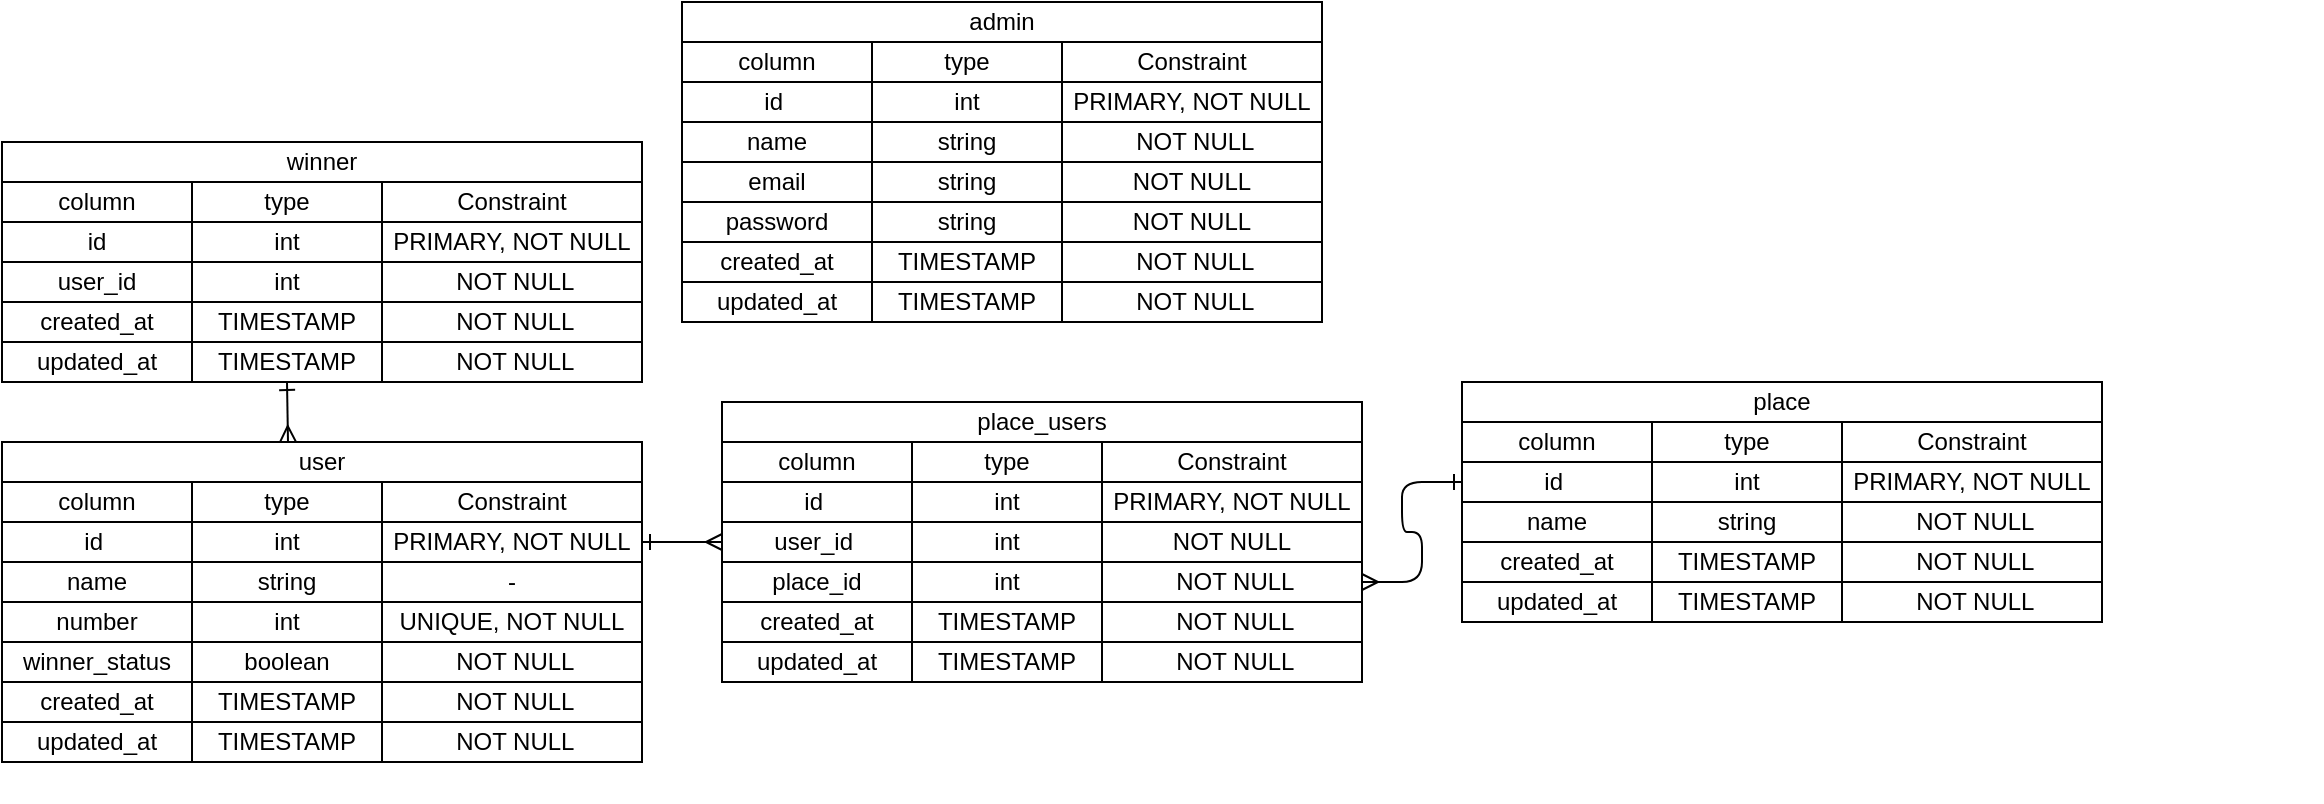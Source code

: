 <mxfile>
    <diagram id="RN6SLA3WcXW83YYb-3Je" name="ページ1">
        <mxGraphModel dx="1175" dy="850" grid="1" gridSize="10" guides="1" tooltips="1" connect="1" arrows="1" fold="1" page="1" pageScale="1" pageWidth="3300" pageHeight="4681" math="0" shadow="0">
            <root>
                <mxCell id="0"/>
                <mxCell id="1" parent="0"/>
                <mxCell id="75" value="" style="group" parent="1" vertex="1" connectable="0">
                    <mxGeometry x="340" y="270" width="320" height="180" as="geometry"/>
                </mxCell>
                <mxCell id="35" value="" style="group" parent="75" vertex="1" connectable="0">
                    <mxGeometry y="20" width="320" height="160" as="geometry"/>
                </mxCell>
                <mxCell id="28" value="" style="group" parent="35" vertex="1" connectable="0">
                    <mxGeometry width="320" height="140" as="geometry"/>
                </mxCell>
                <mxCell id="26" value="" style="group" parent="28" vertex="1" connectable="0">
                    <mxGeometry width="320" height="140" as="geometry"/>
                </mxCell>
                <mxCell id="3" value="id&amp;nbsp;" style="whiteSpace=wrap;html=1;" parent="26" vertex="1">
                    <mxGeometry y="20" width="95" height="20" as="geometry"/>
                </mxCell>
                <mxCell id="5" value="name" style="whiteSpace=wrap;html=1;" parent="26" vertex="1">
                    <mxGeometry y="40" width="95" height="20" as="geometry"/>
                </mxCell>
                <mxCell id="6" value="string" style="whiteSpace=wrap;html=1;" parent="26" vertex="1">
                    <mxGeometry x="95" y="40" width="95" height="20" as="geometry"/>
                </mxCell>
                <mxCell id="4" value="int" style="whiteSpace=wrap;html=1;" parent="26" vertex="1">
                    <mxGeometry x="95" y="20" width="95" height="20" as="geometry"/>
                </mxCell>
                <mxCell id="61" value="-" style="whiteSpace=wrap;html=1;" parent="26" vertex="1">
                    <mxGeometry x="190" y="40" width="130" height="20" as="geometry"/>
                </mxCell>
                <mxCell id="67" value="column" style="whiteSpace=wrap;html=1;" parent="26" vertex="1">
                    <mxGeometry width="95" height="20" as="geometry"/>
                </mxCell>
                <mxCell id="68" value="type" style="whiteSpace=wrap;html=1;" parent="26" vertex="1">
                    <mxGeometry x="95" width="95" height="20" as="geometry"/>
                </mxCell>
                <mxCell id="69" value="Constraint" style="whiteSpace=wrap;html=1;" parent="26" vertex="1">
                    <mxGeometry x="190" width="130" height="20" as="geometry"/>
                </mxCell>
                <mxCell id="24" value="winner_status" style="whiteSpace=wrap;html=1;" parent="26" vertex="1">
                    <mxGeometry y="80" width="95" height="20" as="geometry"/>
                </mxCell>
                <mxCell id="25" value="boolean" style="whiteSpace=wrap;html=1;" parent="26" vertex="1">
                    <mxGeometry x="95" y="80" width="95" height="20" as="geometry"/>
                </mxCell>
                <mxCell id="65" value="&amp;nbsp;NOT NULL" style="whiteSpace=wrap;html=1;" parent="26" vertex="1">
                    <mxGeometry x="190" y="100" width="130" height="20" as="geometry"/>
                </mxCell>
                <mxCell id="31" value="created_at" style="whiteSpace=wrap;html=1;" parent="26" vertex="1">
                    <mxGeometry y="100" width="95" height="20" as="geometry"/>
                </mxCell>
                <mxCell id="32" value="TIMESTAMP" style="whiteSpace=wrap;html=1;" parent="26" vertex="1">
                    <mxGeometry x="95" y="100" width="95" height="20" as="geometry"/>
                </mxCell>
                <mxCell id="33" value="updated_at" style="whiteSpace=wrap;html=1;" parent="26" vertex="1">
                    <mxGeometry y="120" width="95" height="20" as="geometry"/>
                </mxCell>
                <mxCell id="34" value="&lt;span&gt;TIMESTAMP&lt;/span&gt;" style="whiteSpace=wrap;html=1;" parent="26" vertex="1">
                    <mxGeometry x="95" y="120" width="95" height="20" as="geometry"/>
                </mxCell>
                <mxCell id="64" value="&amp;nbsp;NOT NULL" style="whiteSpace=wrap;html=1;" parent="26" vertex="1">
                    <mxGeometry x="190" y="80" width="130" height="20" as="geometry"/>
                </mxCell>
                <mxCell id="66" value="&amp;nbsp;NOT NULL" style="whiteSpace=wrap;html=1;" parent="26" vertex="1">
                    <mxGeometry x="190" y="120" width="130" height="20" as="geometry"/>
                </mxCell>
                <mxCell id="72" value="number" style="whiteSpace=wrap;html=1;" parent="35" vertex="1">
                    <mxGeometry y="60" width="95" height="20" as="geometry"/>
                </mxCell>
                <mxCell id="73" value="int" style="whiteSpace=wrap;html=1;" parent="35" vertex="1">
                    <mxGeometry x="95" y="60" width="95" height="20" as="geometry"/>
                </mxCell>
                <mxCell id="74" value="UNIQUE, NOT NULL" style="whiteSpace=wrap;html=1;" parent="35" vertex="1">
                    <mxGeometry x="190" y="60" width="130" height="20" as="geometry"/>
                </mxCell>
                <mxCell id="59" value="PRIMARY, NOT NULL" style="whiteSpace=wrap;html=1;" parent="75" vertex="1">
                    <mxGeometry x="190" y="40" width="130" height="20" as="geometry"/>
                </mxCell>
                <mxCell id="2" value="user" style="whiteSpace=wrap;html=1;" parent="75" vertex="1">
                    <mxGeometry width="320" height="20" as="geometry"/>
                </mxCell>
                <mxCell id="77" value="" style="group" parent="1" vertex="1" connectable="0">
                    <mxGeometry x="1180" y="240" width="320" height="180" as="geometry"/>
                </mxCell>
                <mxCell id="78" value="" style="group" parent="77" vertex="1" connectable="0">
                    <mxGeometry y="20" width="320" height="160" as="geometry"/>
                </mxCell>
                <mxCell id="133" value="" style="group" parent="78" vertex="1" connectable="0">
                    <mxGeometry x="-110" width="320" height="120" as="geometry"/>
                </mxCell>
                <mxCell id="79" value="" style="group" parent="133" vertex="1" connectable="0">
                    <mxGeometry width="320" height="120" as="geometry"/>
                </mxCell>
                <mxCell id="80" value="" style="group" parent="79" vertex="1" connectable="0">
                    <mxGeometry width="320" height="120" as="geometry"/>
                </mxCell>
                <mxCell id="81" value="id&amp;nbsp;" style="whiteSpace=wrap;html=1;" parent="80" vertex="1">
                    <mxGeometry y="20" width="95" height="20" as="geometry"/>
                </mxCell>
                <mxCell id="82" value="name" style="whiteSpace=wrap;html=1;" parent="80" vertex="1">
                    <mxGeometry y="40" width="95" height="20" as="geometry"/>
                </mxCell>
                <mxCell id="86" value="column" style="whiteSpace=wrap;html=1;" parent="80" vertex="1">
                    <mxGeometry width="95" height="20" as="geometry"/>
                </mxCell>
                <mxCell id="98" value="created_at" style="whiteSpace=wrap;html=1;" parent="80" vertex="1">
                    <mxGeometry y="60" width="95" height="20" as="geometry"/>
                </mxCell>
                <mxCell id="100" value="updated_at" style="whiteSpace=wrap;html=1;" parent="80" vertex="1">
                    <mxGeometry y="80" width="95" height="20" as="geometry"/>
                </mxCell>
                <mxCell id="132" value="" style="group" parent="80" vertex="1" connectable="0">
                    <mxGeometry x="95" width="225" height="120" as="geometry"/>
                </mxCell>
                <mxCell id="83" value="string" style="whiteSpace=wrap;html=1;" parent="132" vertex="1">
                    <mxGeometry y="40" width="95" height="20" as="geometry"/>
                </mxCell>
                <mxCell id="84" value="int" style="whiteSpace=wrap;html=1;" parent="132" vertex="1">
                    <mxGeometry y="20" width="95" height="20" as="geometry"/>
                </mxCell>
                <mxCell id="85" value="&amp;nbsp;NOT NULL" style="whiteSpace=wrap;html=1;" parent="132" vertex="1">
                    <mxGeometry x="95" y="40" width="130" height="20" as="geometry"/>
                </mxCell>
                <mxCell id="87" value="type" style="whiteSpace=wrap;html=1;" parent="132" vertex="1">
                    <mxGeometry width="95" height="20" as="geometry"/>
                </mxCell>
                <mxCell id="88" value="Constraint" style="whiteSpace=wrap;html=1;" parent="132" vertex="1">
                    <mxGeometry x="95" width="130" height="20" as="geometry"/>
                </mxCell>
                <mxCell id="96" value="&amp;nbsp;NOT NULL" style="whiteSpace=wrap;html=1;" parent="132" vertex="1">
                    <mxGeometry x="95" y="60" width="130" height="20" as="geometry"/>
                </mxCell>
                <mxCell id="99" value="TIMESTAMP" style="whiteSpace=wrap;html=1;" parent="132" vertex="1">
                    <mxGeometry y="60" width="95" height="20" as="geometry"/>
                </mxCell>
                <mxCell id="101" value="&lt;span&gt;TIMESTAMP&lt;/span&gt;" style="whiteSpace=wrap;html=1;" parent="132" vertex="1">
                    <mxGeometry y="80" width="95" height="20" as="geometry"/>
                </mxCell>
                <mxCell id="103" value="&amp;nbsp;NOT NULL" style="whiteSpace=wrap;html=1;" parent="132" vertex="1">
                    <mxGeometry x="95" y="80" width="130" height="20" as="geometry"/>
                </mxCell>
                <mxCell id="104" value="PRIMARY, NOT NULL" style="whiteSpace=wrap;html=1;" parent="78" vertex="1">
                    <mxGeometry x="80" y="20" width="130" height="20" as="geometry"/>
                </mxCell>
                <mxCell id="105" value="place" style="whiteSpace=wrap;html=1;" parent="78" vertex="1">
                    <mxGeometry x="-110" y="-20" width="320" height="20" as="geometry"/>
                </mxCell>
                <mxCell id="106" value="" style="group" parent="1" vertex="1" connectable="0">
                    <mxGeometry x="680" y="50" width="320" height="190" as="geometry"/>
                </mxCell>
                <mxCell id="107" value="" style="group" parent="106" vertex="1" connectable="0">
                    <mxGeometry y="20" width="320" height="170" as="geometry"/>
                </mxCell>
                <mxCell id="191" value="" style="group" vertex="1" connectable="0" parent="107">
                    <mxGeometry width="320" height="140" as="geometry"/>
                </mxCell>
                <mxCell id="108" value="" style="group" parent="191" vertex="1" connectable="0">
                    <mxGeometry width="320" height="140" as="geometry"/>
                </mxCell>
                <mxCell id="109" value="" style="group" parent="108" vertex="1" connectable="0">
                    <mxGeometry width="320" height="140" as="geometry"/>
                </mxCell>
                <mxCell id="110" value="id&amp;nbsp;" style="whiteSpace=wrap;html=1;" parent="109" vertex="1">
                    <mxGeometry y="20" width="95" height="20" as="geometry"/>
                </mxCell>
                <mxCell id="111" value="name" style="whiteSpace=wrap;html=1;" parent="109" vertex="1">
                    <mxGeometry y="40" width="95" height="20" as="geometry"/>
                </mxCell>
                <mxCell id="112" value="string" style="whiteSpace=wrap;html=1;" parent="109" vertex="1">
                    <mxGeometry x="95" y="40" width="95" height="20" as="geometry"/>
                </mxCell>
                <mxCell id="113" value="int" style="whiteSpace=wrap;html=1;" parent="109" vertex="1">
                    <mxGeometry x="95" y="20" width="95" height="20" as="geometry"/>
                </mxCell>
                <mxCell id="114" value="&amp;nbsp;NOT NULL" style="whiteSpace=wrap;html=1;" parent="109" vertex="1">
                    <mxGeometry x="190" y="40" width="130" height="20" as="geometry"/>
                </mxCell>
                <mxCell id="115" value="column" style="whiteSpace=wrap;html=1;" parent="109" vertex="1">
                    <mxGeometry width="95" height="20" as="geometry"/>
                </mxCell>
                <mxCell id="116" value="type" style="whiteSpace=wrap;html=1;" parent="109" vertex="1">
                    <mxGeometry x="95" width="95" height="20" as="geometry"/>
                </mxCell>
                <mxCell id="117" value="Constraint" style="whiteSpace=wrap;html=1;" parent="109" vertex="1">
                    <mxGeometry x="190" width="130" height="20" as="geometry"/>
                </mxCell>
                <mxCell id="129" value="password" style="whiteSpace=wrap;html=1;" parent="109" vertex="1">
                    <mxGeometry y="80" width="95" height="20" as="geometry"/>
                </mxCell>
                <mxCell id="130" value="string" style="whiteSpace=wrap;html=1;" parent="109" vertex="1">
                    <mxGeometry x="95" y="80" width="95" height="20" as="geometry"/>
                </mxCell>
                <mxCell id="131" value="NOT NULL" style="whiteSpace=wrap;html=1;" parent="109" vertex="1">
                    <mxGeometry x="190" y="80" width="130" height="20" as="geometry"/>
                </mxCell>
                <mxCell id="121" value="updated_at" style="whiteSpace=wrap;html=1;" parent="109" vertex="1">
                    <mxGeometry y="120" width="95" height="20" as="geometry"/>
                </mxCell>
                <mxCell id="122" value="&lt;span&gt;TIMESTAMP&lt;/span&gt;" style="whiteSpace=wrap;html=1;" parent="109" vertex="1">
                    <mxGeometry x="95" y="120" width="95" height="20" as="geometry"/>
                </mxCell>
                <mxCell id="123" value="&amp;nbsp;NOT NULL" style="whiteSpace=wrap;html=1;" parent="109" vertex="1">
                    <mxGeometry x="190" y="120" width="130" height="20" as="geometry"/>
                </mxCell>
                <mxCell id="118" value="&amp;nbsp;NOT NULL" style="whiteSpace=wrap;html=1;" parent="109" vertex="1">
                    <mxGeometry x="190" y="100" width="130" height="20" as="geometry"/>
                </mxCell>
                <mxCell id="119" value="created_at" style="whiteSpace=wrap;html=1;" parent="109" vertex="1">
                    <mxGeometry y="100" width="95" height="20" as="geometry"/>
                </mxCell>
                <mxCell id="120" value="TIMESTAMP" style="whiteSpace=wrap;html=1;" parent="109" vertex="1">
                    <mxGeometry x="95" y="100" width="95" height="20" as="geometry"/>
                </mxCell>
                <mxCell id="124" value="email" style="whiteSpace=wrap;html=1;" parent="191" vertex="1">
                    <mxGeometry y="60" width="95" height="20" as="geometry"/>
                </mxCell>
                <mxCell id="125" value="string" style="whiteSpace=wrap;html=1;" parent="191" vertex="1">
                    <mxGeometry x="95" y="60" width="95" height="20" as="geometry"/>
                </mxCell>
                <mxCell id="126" value="NOT NULL" style="whiteSpace=wrap;html=1;" parent="191" vertex="1">
                    <mxGeometry x="190" y="60" width="130" height="20" as="geometry"/>
                </mxCell>
                <mxCell id="127" value="PRIMARY, NOT NULL" style="whiteSpace=wrap;html=1;" parent="106" vertex="1">
                    <mxGeometry x="190" y="40" width="130" height="20" as="geometry"/>
                </mxCell>
                <mxCell id="128" value="admin" style="whiteSpace=wrap;html=1;" parent="106" vertex="1">
                    <mxGeometry width="320" height="20" as="geometry"/>
                </mxCell>
                <mxCell id="135" value="" style="group" parent="1" vertex="1" connectable="0">
                    <mxGeometry x="700" y="250" width="325" height="180" as="geometry"/>
                </mxCell>
                <mxCell id="136" value="" style="group" connectable="0" vertex="1" parent="135">
                    <mxGeometry y="20" width="325" height="160" as="geometry"/>
                </mxCell>
                <mxCell id="137" value="" style="group" connectable="0" vertex="1" parent="136">
                    <mxGeometry width="325" height="120" as="geometry"/>
                </mxCell>
                <mxCell id="138" value="" style="group" connectable="0" vertex="1" parent="137">
                    <mxGeometry width="325" height="120" as="geometry"/>
                </mxCell>
                <mxCell id="139" value="" style="group" connectable="0" vertex="1" parent="138">
                    <mxGeometry width="325" height="120" as="geometry"/>
                </mxCell>
                <mxCell id="140" value="user_id&amp;nbsp;" style="whiteSpace=wrap;html=1;" vertex="1" parent="139">
                    <mxGeometry y="40" width="95" height="20" as="geometry"/>
                </mxCell>
                <mxCell id="141" value="place_id" style="whiteSpace=wrap;html=1;" vertex="1" parent="139">
                    <mxGeometry y="60" width="95" height="20" as="geometry"/>
                </mxCell>
                <mxCell id="142" value="column" style="whiteSpace=wrap;html=1;" vertex="1" parent="139">
                    <mxGeometry width="95" height="20" as="geometry"/>
                </mxCell>
                <mxCell id="143" value="created_at" style="whiteSpace=wrap;html=1;" vertex="1" parent="139">
                    <mxGeometry y="80" width="95" height="20" as="geometry"/>
                </mxCell>
                <mxCell id="144" value="updated_at" style="whiteSpace=wrap;html=1;" vertex="1" parent="139">
                    <mxGeometry y="100" width="95" height="20" as="geometry"/>
                </mxCell>
                <mxCell id="145" value="" style="group" connectable="0" vertex="1" parent="139">
                    <mxGeometry x="95" width="230" height="120" as="geometry"/>
                </mxCell>
                <mxCell id="146" value="int" style="whiteSpace=wrap;html=1;" vertex="1" parent="145">
                    <mxGeometry y="60" width="95" height="20" as="geometry"/>
                </mxCell>
                <mxCell id="147" value="int" style="whiteSpace=wrap;html=1;" vertex="1" parent="145">
                    <mxGeometry y="20" width="95" height="20" as="geometry"/>
                </mxCell>
                <mxCell id="148" value="&amp;nbsp;NOT NULL" style="whiteSpace=wrap;html=1;" vertex="1" parent="145">
                    <mxGeometry x="95" y="60" width="130" height="20" as="geometry"/>
                </mxCell>
                <mxCell id="149" value="type" style="whiteSpace=wrap;html=1;" vertex="1" parent="145">
                    <mxGeometry width="95" height="20" as="geometry"/>
                </mxCell>
                <mxCell id="150" value="Constraint" style="whiteSpace=wrap;html=1;" vertex="1" parent="145">
                    <mxGeometry x="95" width="130" height="20" as="geometry"/>
                </mxCell>
                <mxCell id="151" value="&amp;nbsp;NOT NULL" style="whiteSpace=wrap;html=1;" vertex="1" parent="145">
                    <mxGeometry x="95" y="80" width="130" height="20" as="geometry"/>
                </mxCell>
                <mxCell id="152" value="TIMESTAMP" style="whiteSpace=wrap;html=1;" vertex="1" parent="145">
                    <mxGeometry y="80" width="95" height="20" as="geometry"/>
                </mxCell>
                <mxCell id="153" value="&lt;span&gt;TIMESTAMP&lt;/span&gt;" style="whiteSpace=wrap;html=1;" vertex="1" parent="145">
                    <mxGeometry y="100" width="95" height="20" as="geometry"/>
                </mxCell>
                <mxCell id="154" value="&amp;nbsp;NOT NULL" style="whiteSpace=wrap;html=1;" vertex="1" parent="145">
                    <mxGeometry x="95" y="100" width="130" height="20" as="geometry"/>
                </mxCell>
                <mxCell id="180" value="int" style="whiteSpace=wrap;html=1;" vertex="1" parent="145">
                    <mxGeometry y="40" width="95" height="20" as="geometry"/>
                </mxCell>
                <mxCell id="182" value="NOT NULL" style="whiteSpace=wrap;html=1;" vertex="1" parent="145">
                    <mxGeometry x="95" y="40" width="130" height="20" as="geometry"/>
                </mxCell>
                <mxCell id="179" value="id&amp;nbsp;" style="whiteSpace=wrap;html=1;" vertex="1" parent="139">
                    <mxGeometry y="20" width="95" height="20" as="geometry"/>
                </mxCell>
                <mxCell id="158" value="PRIMARY, NOT NULL" style="whiteSpace=wrap;html=1;" vertex="1" parent="135">
                    <mxGeometry x="190" y="40" width="130" height="20" as="geometry"/>
                </mxCell>
                <mxCell id="159" value="place_users" style="whiteSpace=wrap;html=1;" vertex="1" parent="135">
                    <mxGeometry width="320" height="20" as="geometry"/>
                </mxCell>
                <mxCell id="163" value="id" style="whiteSpace=wrap;html=1;" vertex="1" parent="1">
                    <mxGeometry x="340" y="160" width="95" height="20" as="geometry"/>
                </mxCell>
                <mxCell id="164" value="user_id" style="whiteSpace=wrap;html=1;" vertex="1" parent="1">
                    <mxGeometry x="340" y="180" width="95" height="20" as="geometry"/>
                </mxCell>
                <mxCell id="165" value="column" style="whiteSpace=wrap;html=1;" vertex="1" parent="1">
                    <mxGeometry x="340" y="140" width="95" height="20" as="geometry"/>
                </mxCell>
                <mxCell id="166" value="created_at" style="whiteSpace=wrap;html=1;" vertex="1" parent="1">
                    <mxGeometry x="340" y="200" width="95" height="20" as="geometry"/>
                </mxCell>
                <mxCell id="167" value="updated_at" style="whiteSpace=wrap;html=1;" vertex="1" parent="1">
                    <mxGeometry x="340" y="220" width="95" height="20" as="geometry"/>
                </mxCell>
                <mxCell id="168" value="int" style="whiteSpace=wrap;html=1;" vertex="1" parent="1">
                    <mxGeometry x="435" y="180" width="95" height="20" as="geometry"/>
                </mxCell>
                <mxCell id="169" value="int" style="whiteSpace=wrap;html=1;" vertex="1" parent="1">
                    <mxGeometry x="435" y="160" width="95" height="20" as="geometry"/>
                </mxCell>
                <mxCell id="170" value="&amp;nbsp;NOT NULL" style="whiteSpace=wrap;html=1;" vertex="1" parent="1">
                    <mxGeometry x="530" y="180" width="130" height="20" as="geometry"/>
                </mxCell>
                <mxCell id="171" value="type" style="whiteSpace=wrap;html=1;" vertex="1" parent="1">
                    <mxGeometry x="435" y="140" width="95" height="20" as="geometry"/>
                </mxCell>
                <mxCell id="172" value="Constraint" style="whiteSpace=wrap;html=1;" vertex="1" parent="1">
                    <mxGeometry x="530" y="140" width="130" height="20" as="geometry"/>
                </mxCell>
                <mxCell id="173" value="&amp;nbsp;NOT NULL" style="whiteSpace=wrap;html=1;" vertex="1" parent="1">
                    <mxGeometry x="530" y="200" width="130" height="20" as="geometry"/>
                </mxCell>
                <mxCell id="174" value="TIMESTAMP" style="whiteSpace=wrap;html=1;" vertex="1" parent="1">
                    <mxGeometry x="435" y="200" width="95" height="20" as="geometry"/>
                </mxCell>
                <mxCell id="189" style="edgeStyle=none;html=1;exitX=0.5;exitY=1;exitDx=0;exitDy=0;startArrow=ERone;startFill=0;endArrow=ERmany;endFill=0;" edge="1" parent="1" source="175">
                    <mxGeometry relative="1" as="geometry">
                        <mxPoint x="483" y="270" as="targetPoint"/>
                    </mxGeometry>
                </mxCell>
                <mxCell id="175" value="&lt;span&gt;TIMESTAMP&lt;/span&gt;" style="whiteSpace=wrap;html=1;" vertex="1" parent="1">
                    <mxGeometry x="435" y="220" width="95" height="20" as="geometry"/>
                </mxCell>
                <mxCell id="176" value="&amp;nbsp;NOT NULL" style="whiteSpace=wrap;html=1;" vertex="1" parent="1">
                    <mxGeometry x="530" y="220" width="130" height="20" as="geometry"/>
                </mxCell>
                <mxCell id="177" value="PRIMARY, NOT NULL" style="whiteSpace=wrap;html=1;" vertex="1" parent="1">
                    <mxGeometry x="530" y="160" width="130" height="20" as="geometry"/>
                </mxCell>
                <mxCell id="178" value="winner" style="whiteSpace=wrap;html=1;" vertex="1" parent="1">
                    <mxGeometry x="340" y="120" width="320" height="20" as="geometry"/>
                </mxCell>
                <mxCell id="185" style="edgeStyle=none;html=1;exitX=1;exitY=0.5;exitDx=0;exitDy=0;entryX=0;entryY=0.5;entryDx=0;entryDy=0;startArrow=ERone;startFill=0;endArrow=ERmany;endFill=0;" edge="1" parent="1" source="59" target="140">
                    <mxGeometry relative="1" as="geometry"/>
                </mxCell>
                <mxCell id="187" style="edgeStyle=entityRelationEdgeStyle;html=1;entryX=0;entryY=0.5;entryDx=0;entryDy=0;startArrow=ERmany;startFill=0;endArrow=ERone;endFill=0;" edge="1" parent="1" target="81">
                    <mxGeometry relative="1" as="geometry">
                        <mxPoint x="1020" y="340" as="sourcePoint"/>
                    </mxGeometry>
                </mxCell>
            </root>
        </mxGraphModel>
    </diagram>
</mxfile>